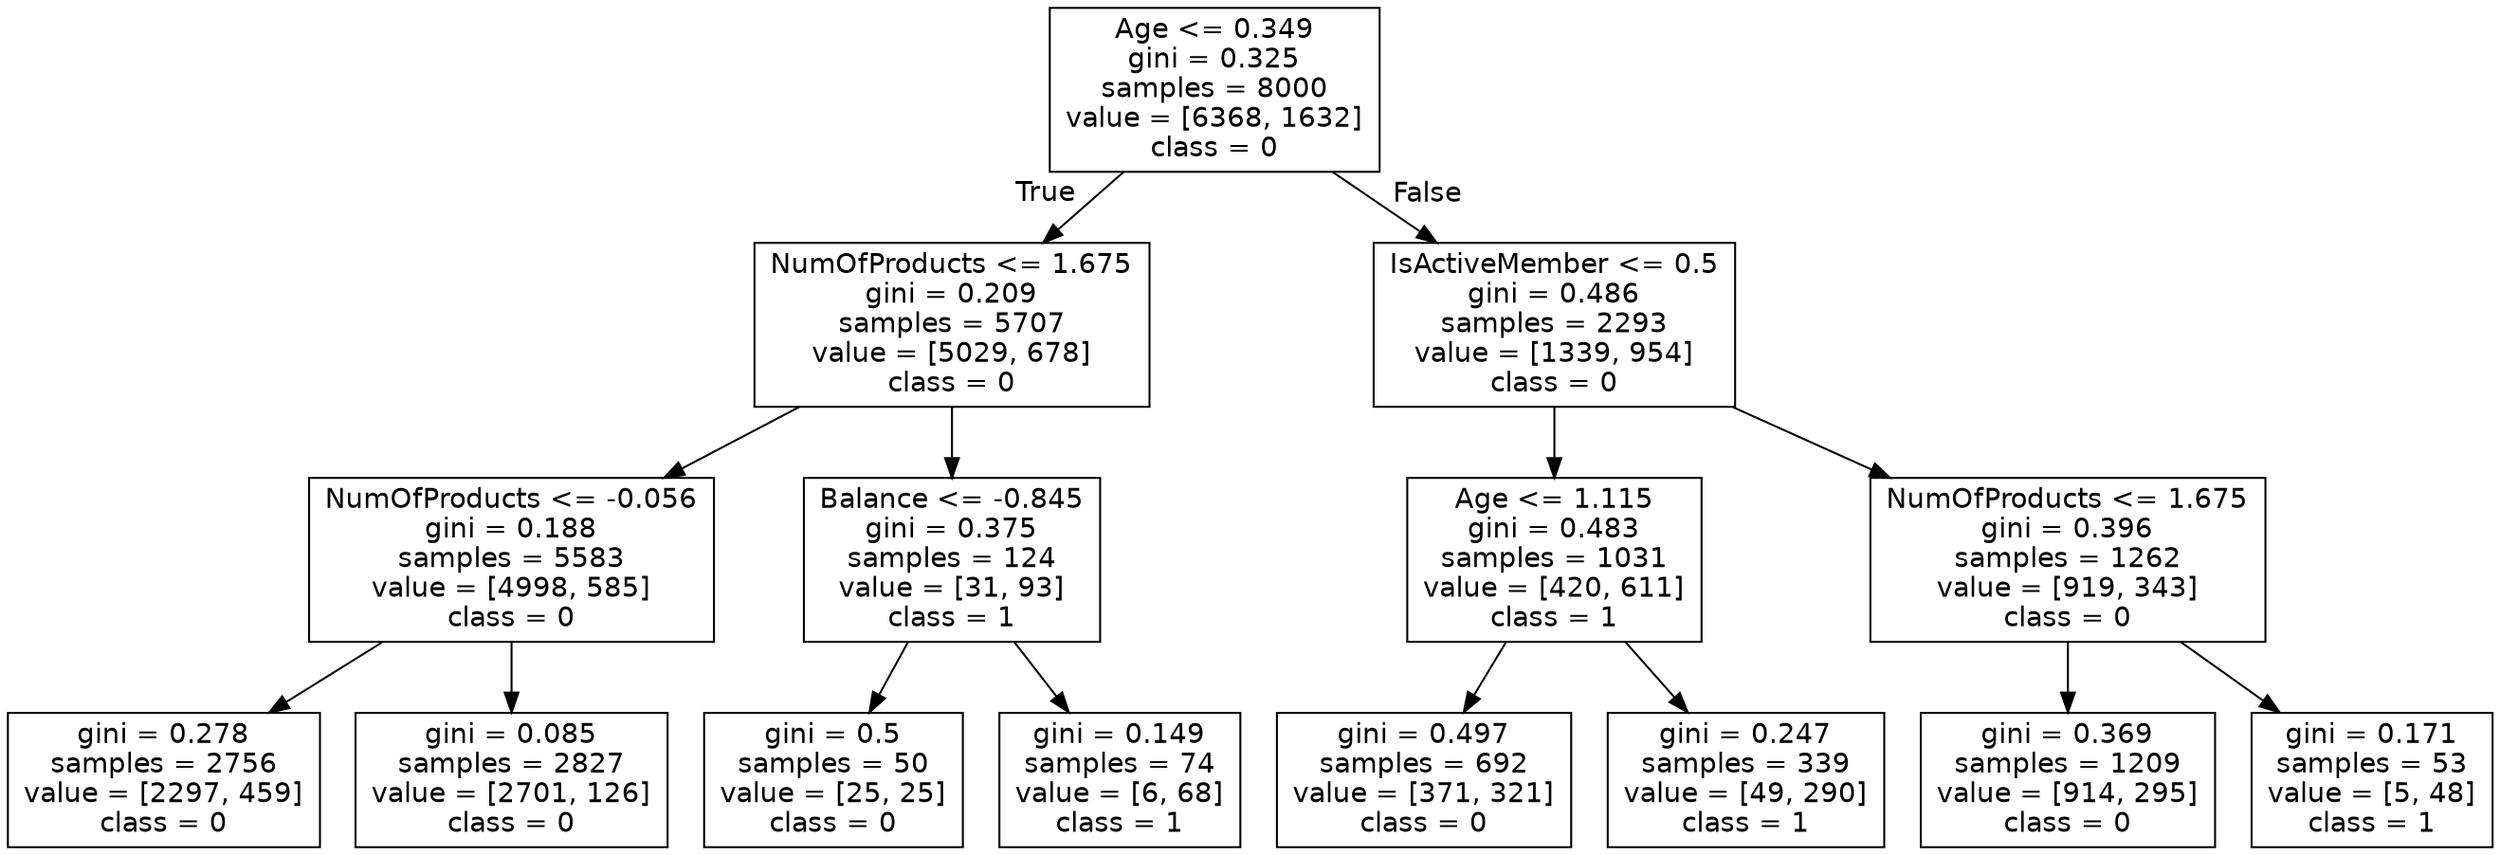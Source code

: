 digraph Tree {
node [shape=box, fontname="helvetica"] ;
edge [fontname="helvetica"] ;
0 [label="Age <= 0.349\ngini = 0.325\nsamples = 8000\nvalue = [6368, 1632]\nclass = 0"] ;
1 [label="NumOfProducts <= 1.675\ngini = 0.209\nsamples = 5707\nvalue = [5029, 678]\nclass = 0"] ;
0 -> 1 [labeldistance=2.5, labelangle=45, headlabel="True"] ;
2 [label="NumOfProducts <= -0.056\ngini = 0.188\nsamples = 5583\nvalue = [4998, 585]\nclass = 0"] ;
1 -> 2 ;
3 [label="gini = 0.278\nsamples = 2756\nvalue = [2297, 459]\nclass = 0"] ;
2 -> 3 ;
4 [label="gini = 0.085\nsamples = 2827\nvalue = [2701, 126]\nclass = 0"] ;
2 -> 4 ;
5 [label="Balance <= -0.845\ngini = 0.375\nsamples = 124\nvalue = [31, 93]\nclass = 1"] ;
1 -> 5 ;
6 [label="gini = 0.5\nsamples = 50\nvalue = [25, 25]\nclass = 0"] ;
5 -> 6 ;
7 [label="gini = 0.149\nsamples = 74\nvalue = [6, 68]\nclass = 1"] ;
5 -> 7 ;
8 [label="IsActiveMember <= 0.5\ngini = 0.486\nsamples = 2293\nvalue = [1339, 954]\nclass = 0"] ;
0 -> 8 [labeldistance=2.5, labelangle=-45, headlabel="False"] ;
9 [label="Age <= 1.115\ngini = 0.483\nsamples = 1031\nvalue = [420, 611]\nclass = 1"] ;
8 -> 9 ;
10 [label="gini = 0.497\nsamples = 692\nvalue = [371, 321]\nclass = 0"] ;
9 -> 10 ;
11 [label="gini = 0.247\nsamples = 339\nvalue = [49, 290]\nclass = 1"] ;
9 -> 11 ;
12 [label="NumOfProducts <= 1.675\ngini = 0.396\nsamples = 1262\nvalue = [919, 343]\nclass = 0"] ;
8 -> 12 ;
13 [label="gini = 0.369\nsamples = 1209\nvalue = [914, 295]\nclass = 0"] ;
12 -> 13 ;
14 [label="gini = 0.171\nsamples = 53\nvalue = [5, 48]\nclass = 1"] ;
12 -> 14 ;
}